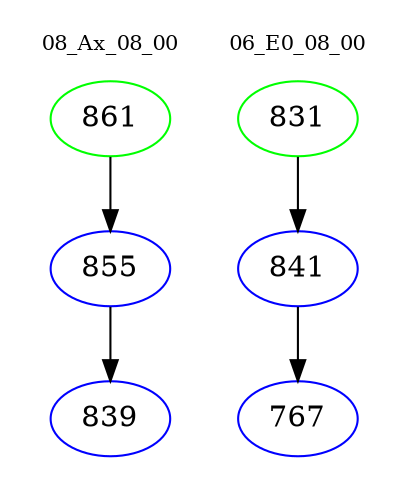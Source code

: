 digraph{
subgraph cluster_0 {
color = white
label = "08_Ax_08_00";
fontsize=10;
T0_861 [label="861", color="green"]
T0_861 -> T0_855 [color="black"]
T0_855 [label="855", color="blue"]
T0_855 -> T0_839 [color="black"]
T0_839 [label="839", color="blue"]
}
subgraph cluster_1 {
color = white
label = "06_E0_08_00";
fontsize=10;
T1_831 [label="831", color="green"]
T1_831 -> T1_841 [color="black"]
T1_841 [label="841", color="blue"]
T1_841 -> T1_767 [color="black"]
T1_767 [label="767", color="blue"]
}
}
